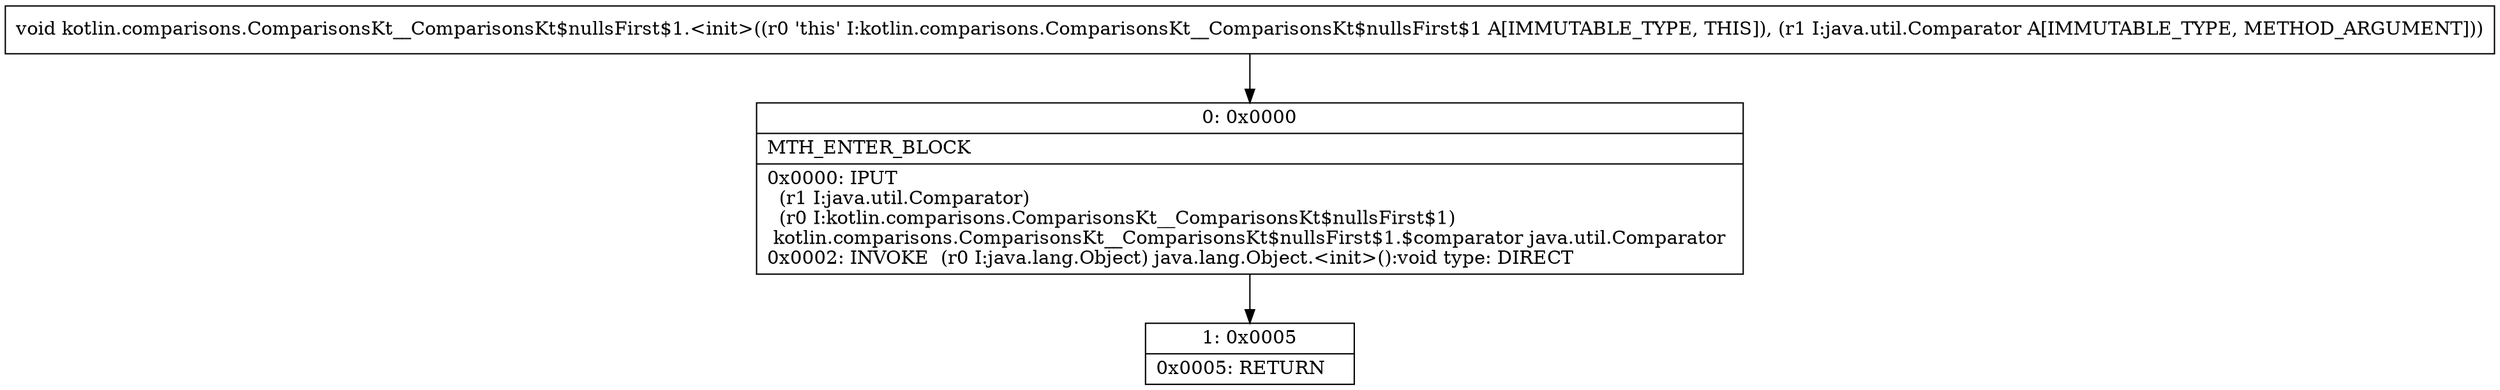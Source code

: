 digraph "CFG forkotlin.comparisons.ComparisonsKt__ComparisonsKt$nullsFirst$1.\<init\>(Ljava\/util\/Comparator;)V" {
Node_0 [shape=record,label="{0\:\ 0x0000|MTH_ENTER_BLOCK\l|0x0000: IPUT  \l  (r1 I:java.util.Comparator)\l  (r0 I:kotlin.comparisons.ComparisonsKt__ComparisonsKt$nullsFirst$1)\l kotlin.comparisons.ComparisonsKt__ComparisonsKt$nullsFirst$1.$comparator java.util.Comparator \l0x0002: INVOKE  (r0 I:java.lang.Object) java.lang.Object.\<init\>():void type: DIRECT \l}"];
Node_1 [shape=record,label="{1\:\ 0x0005|0x0005: RETURN   \l}"];
MethodNode[shape=record,label="{void kotlin.comparisons.ComparisonsKt__ComparisonsKt$nullsFirst$1.\<init\>((r0 'this' I:kotlin.comparisons.ComparisonsKt__ComparisonsKt$nullsFirst$1 A[IMMUTABLE_TYPE, THIS]), (r1 I:java.util.Comparator A[IMMUTABLE_TYPE, METHOD_ARGUMENT])) }"];
MethodNode -> Node_0;
Node_0 -> Node_1;
}

